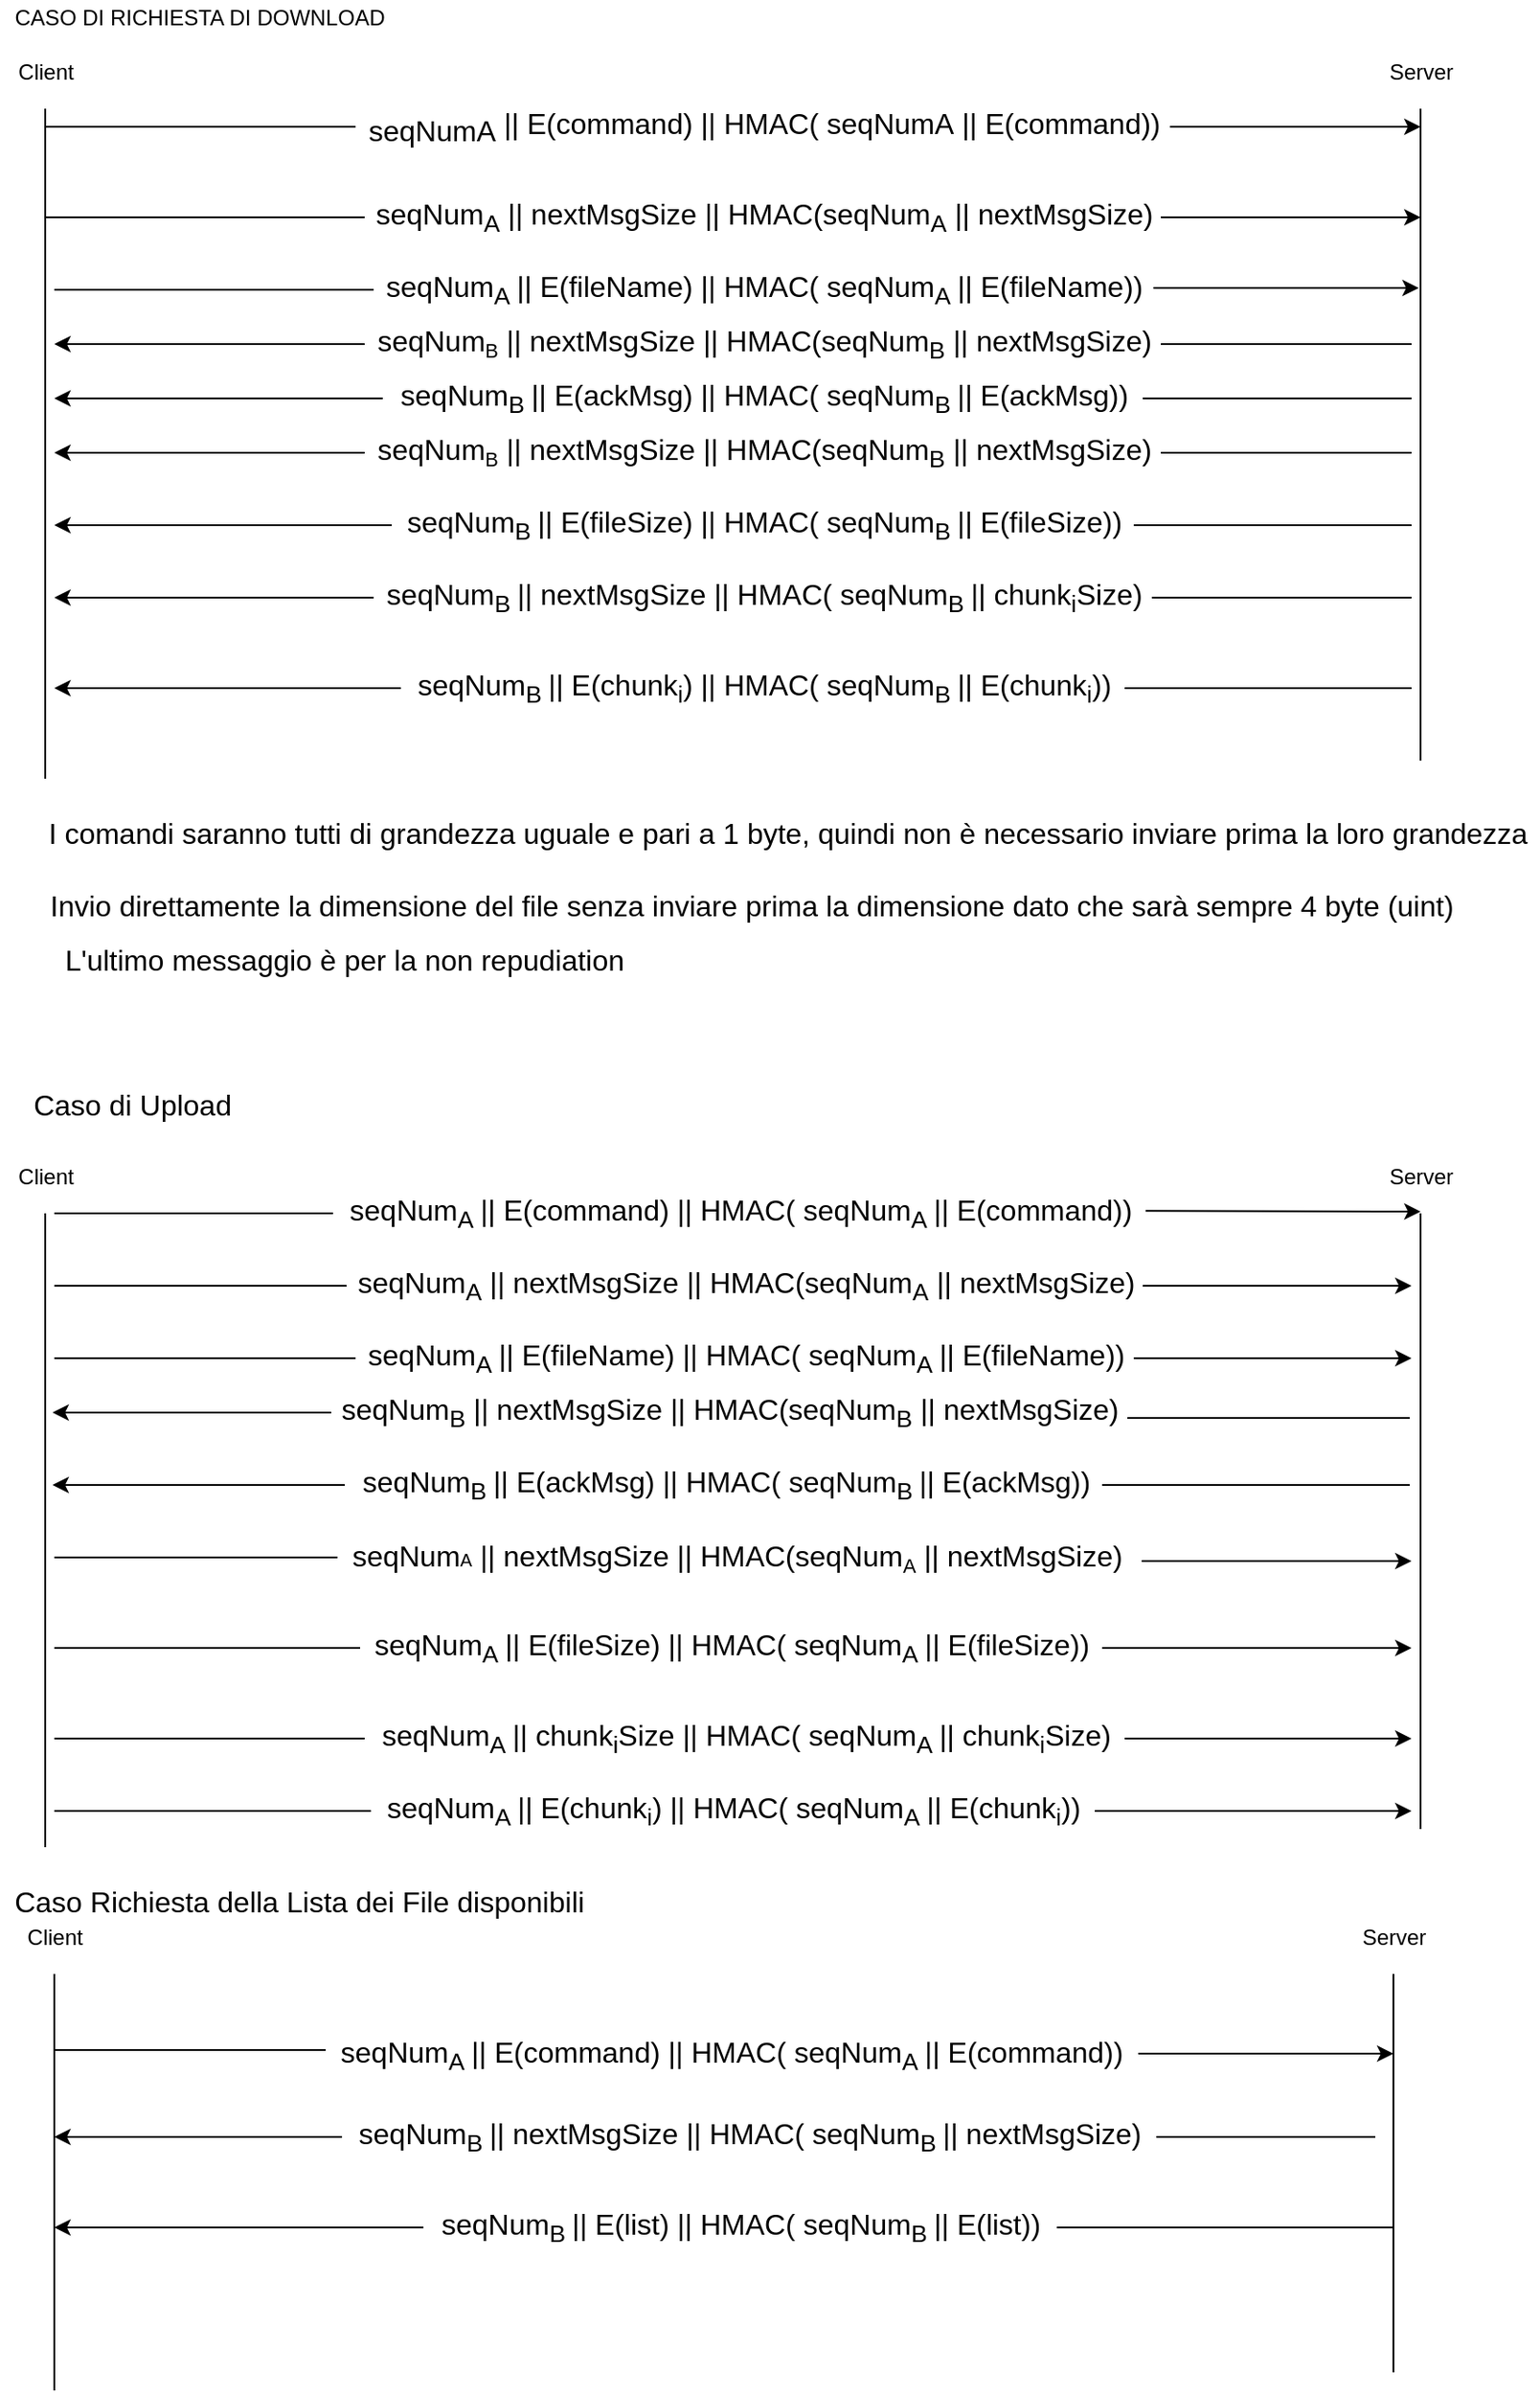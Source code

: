 <mxfile version="13.6.2" type="device"><diagram id="Vwb2-a78UGoPll3EQ6Tj" name="Page-1"><mxGraphModel dx="1106" dy="754" grid="1" gridSize="10" guides="1" tooltips="1" connect="1" arrows="1" fold="1" page="1" pageScale="1" pageWidth="827" pageHeight="1169" math="0" shadow="0"><root><mxCell id="0"/><mxCell id="1" parent="0"/><mxCell id="bOjy5GTZy2bxLIjs2Rds-1" value="" style="endArrow=none;html=1;" parent="1" edge="1"><mxGeometry width="50" height="50" relative="1" as="geometry"><mxPoint x="55" y="460" as="sourcePoint"/><mxPoint x="55" y="90" as="targetPoint"/></mxGeometry></mxCell><mxCell id="bOjy5GTZy2bxLIjs2Rds-2" value="" style="endArrow=none;html=1;" parent="1" edge="1"><mxGeometry width="50" height="50" relative="1" as="geometry"><mxPoint x="815" y="450" as="sourcePoint"/><mxPoint x="815" y="90" as="targetPoint"/></mxGeometry></mxCell><mxCell id="bOjy5GTZy2bxLIjs2Rds-3" value="Client" style="text;html=1;align=center;verticalAlign=middle;resizable=0;points=[];autosize=1;" parent="1" vertex="1"><mxGeometry x="30" y="60" width="50" height="20" as="geometry"/></mxCell><mxCell id="bOjy5GTZy2bxLIjs2Rds-4" value="Server" style="text;html=1;align=center;verticalAlign=middle;resizable=0;points=[];autosize=1;" parent="1" vertex="1"><mxGeometry x="790" y="60" width="50" height="20" as="geometry"/></mxCell><mxCell id="bOjy5GTZy2bxLIjs2Rds-5" value="" style="endArrow=classic;html=1;" parent="1" source="bOjy5GTZy2bxLIjs2Rds-6" edge="1"><mxGeometry width="50" height="50" relative="1" as="geometry"><mxPoint x="55" y="150" as="sourcePoint"/><mxPoint x="815" y="100" as="targetPoint"/></mxGeometry></mxCell><mxCell id="bOjy5GTZy2bxLIjs2Rds-7" value="I comandi saranno tutti di grandezza uguale e pari a 1 byte, quindi non è necessario inviare prima la loro grandezza" style="text;html=1;align=center;verticalAlign=middle;resizable=0;points=[];autosize=1;fontSize=16;" parent="1" vertex="1"><mxGeometry x="50" y="480" width="830" height="20" as="geometry"/></mxCell><mxCell id="bOjy5GTZy2bxLIjs2Rds-10" value="CASO DI RICHIESTA DI DOWNLOAD" style="text;html=1;align=center;verticalAlign=middle;resizable=0;points=[];autosize=1;" parent="1" vertex="1"><mxGeometry x="30" y="30" width="220" height="20" as="geometry"/></mxCell><mxCell id="bOjy5GTZy2bxLIjs2Rds-14" value="" style="endArrow=classic;html=1;" parent="1" source="XQBQ6-OrUa02S3EuK8sc-4" edge="1"><mxGeometry width="50" height="50" relative="1" as="geometry"><mxPoint x="810" y="280" as="sourcePoint"/><mxPoint x="60" y="320" as="targetPoint"/></mxGeometry></mxCell><mxCell id="bOjy5GTZy2bxLIjs2Rds-16" value="Invio direttamente la dimensione del file senza inviare prima la dimensione dato che sarà sempre 4 byte (uint)" style="text;html=1;align=center;verticalAlign=middle;resizable=0;points=[];autosize=1;fontSize=16;" parent="1" vertex="1"><mxGeometry x="50" y="520" width="790" height="20" as="geometry"/></mxCell><mxCell id="bOjy5GTZy2bxLIjs2Rds-17" value="" style="endArrow=none;html=1;endFill=0;startArrow=none;startFill=0;" parent="1" source="XQBQ6-OrUa02S3EuK8sc-6" edge="1"><mxGeometry width="50" height="50" relative="1" as="geometry"><mxPoint x="60" y="350" as="sourcePoint"/><mxPoint x="810" y="360" as="targetPoint"/></mxGeometry></mxCell><mxCell id="bOjy5GTZy2bxLIjs2Rds-20" value="" style="endArrow=classic;html=1;" parent="1" source="XQBQ6-OrUa02S3EuK8sc-9" edge="1"><mxGeometry width="50" height="50" relative="1" as="geometry"><mxPoint x="810" y="410" as="sourcePoint"/><mxPoint x="60" y="410" as="targetPoint"/></mxGeometry></mxCell><mxCell id="bOjy5GTZy2bxLIjs2Rds-24" value="L'ultimo messaggio è per la non repudiation" style="text;html=1;align=center;verticalAlign=middle;resizable=0;points=[];autosize=1;fontSize=16;" parent="1" vertex="1"><mxGeometry x="60" y="550" width="320" height="20" as="geometry"/></mxCell><mxCell id="bOjy5GTZy2bxLIjs2Rds-26" value="Caso di Upload&amp;nbsp;" style="text;html=1;align=center;verticalAlign=middle;resizable=0;points=[];autosize=1;fontSize=16;" parent="1" vertex="1"><mxGeometry x="40" y="630" width="130" height="20" as="geometry"/></mxCell><mxCell id="bOjy5GTZy2bxLIjs2Rds-27" value="" style="endArrow=none;html=1;" parent="1" edge="1"><mxGeometry width="50" height="50" relative="1" as="geometry"><mxPoint x="55" y="1050" as="sourcePoint"/><mxPoint x="55" y="700" as="targetPoint"/></mxGeometry></mxCell><mxCell id="bOjy5GTZy2bxLIjs2Rds-28" value="" style="endArrow=none;html=1;" parent="1" edge="1"><mxGeometry width="50" height="50" relative="1" as="geometry"><mxPoint x="815" y="1040" as="sourcePoint"/><mxPoint x="815" y="700" as="targetPoint"/></mxGeometry></mxCell><mxCell id="bOjy5GTZy2bxLIjs2Rds-29" value="Client" style="text;html=1;align=center;verticalAlign=middle;resizable=0;points=[];autosize=1;" parent="1" vertex="1"><mxGeometry x="30" y="670" width="50" height="20" as="geometry"/></mxCell><mxCell id="bOjy5GTZy2bxLIjs2Rds-30" value="Server" style="text;html=1;align=center;verticalAlign=middle;resizable=0;points=[];autosize=1;" parent="1" vertex="1"><mxGeometry x="790" y="670" width="50" height="20" as="geometry"/></mxCell><mxCell id="bOjy5GTZy2bxLIjs2Rds-31" value="" style="endArrow=classic;html=1;exitX=0.998;exitY=0.433;exitDx=0;exitDy=0;exitPerimeter=0;" parent="1" source="XQBQ6-OrUa02S3EuK8sc-11" edge="1"><mxGeometry width="50" height="50" relative="1" as="geometry"><mxPoint x="55" y="720" as="sourcePoint"/><mxPoint x="815" y="699" as="targetPoint"/></mxGeometry></mxCell><mxCell id="bOjy5GTZy2bxLIjs2Rds-33" value="" style="endArrow=classic;html=1;" parent="1" source="XQBQ6-OrUa02S3EuK8sc-13" edge="1"><mxGeometry width="50" height="50" relative="1" as="geometry"><mxPoint x="60" y="710" as="sourcePoint"/><mxPoint x="810" y="780" as="targetPoint"/></mxGeometry></mxCell><mxCell id="bOjy5GTZy2bxLIjs2Rds-37" value="" style="endArrow=classic;html=1;endFill=1;startArrow=none;startFill=0;" parent="1" source="XQBQ6-OrUa02S3EuK8sc-17" edge="1"><mxGeometry width="50" height="50" relative="1" as="geometry"><mxPoint x="60" y="920" as="sourcePoint"/><mxPoint x="810" y="990" as="targetPoint"/></mxGeometry></mxCell><mxCell id="bOjy5GTZy2bxLIjs2Rds-41" value="" style="endArrow=classic;html=1;fontSize=16;" parent="1" source="XQBQ6-OrUa02S3EuK8sc-19" edge="1"><mxGeometry width="50" height="50" relative="1" as="geometry"><mxPoint x="50" y="970" as="sourcePoint"/><mxPoint x="810" y="1030" as="targetPoint"/></mxGeometry></mxCell><mxCell id="bOjy5GTZy2bxLIjs2Rds-42" value="" style="endArrow=classic;html=1;fontSize=16;" parent="1" source="XQBQ6-OrUa02S3EuK8sc-15" edge="1"><mxGeometry width="50" height="50" relative="1" as="geometry"><mxPoint x="60" y="860" as="sourcePoint"/><mxPoint x="810" y="940" as="targetPoint"/></mxGeometry></mxCell><mxCell id="bOjy5GTZy2bxLIjs2Rds-43" value="Caso Richiesta della Lista dei File disponibili" style="text;html=1;align=center;verticalAlign=middle;resizable=0;points=[];autosize=1;fontSize=16;" parent="1" vertex="1"><mxGeometry x="30" y="1070" width="330" height="20" as="geometry"/></mxCell><mxCell id="bOjy5GTZy2bxLIjs2Rds-44" value="" style="endArrow=none;html=1;fontSize=16;" parent="1" edge="1"><mxGeometry width="50" height="50" relative="1" as="geometry"><mxPoint x="60" y="1350" as="sourcePoint"/><mxPoint x="60" y="1120" as="targetPoint"/></mxGeometry></mxCell><mxCell id="bOjy5GTZy2bxLIjs2Rds-45" value="" style="endArrow=none;html=1;fontSize=16;" parent="1" edge="1"><mxGeometry width="50" height="50" relative="1" as="geometry"><mxPoint x="800" y="1340" as="sourcePoint"/><mxPoint x="800" y="1120" as="targetPoint"/></mxGeometry></mxCell><mxCell id="bOjy5GTZy2bxLIjs2Rds-48" value="" style="endArrow=classic;html=1;fontSize=16;exitX=1;exitY=0.45;exitDx=0;exitDy=0;exitPerimeter=0;" parent="1" source="XQBQ6-OrUa02S3EuK8sc-21" edge="1"><mxGeometry width="50" height="50" relative="1" as="geometry"><mxPoint x="60" y="1160" as="sourcePoint"/><mxPoint x="800" y="1164" as="targetPoint"/></mxGeometry></mxCell><mxCell id="bOjy5GTZy2bxLIjs2Rds-51" value="" style="endArrow=classic;html=1;fontSize=16;" parent="1" source="XQBQ6-OrUa02S3EuK8sc-23" edge="1"><mxGeometry width="50" height="50" relative="1" as="geometry"><mxPoint x="790" y="1210" as="sourcePoint"/><mxPoint x="60" y="1210" as="targetPoint"/></mxGeometry></mxCell><mxCell id="bOjy5GTZy2bxLIjs2Rds-52" value="" style="endArrow=classic;html=1;fontSize=16;" parent="1" source="XQBQ6-OrUa02S3EuK8sc-25" edge="1"><mxGeometry width="50" height="50" relative="1" as="geometry"><mxPoint x="800" y="1260" as="sourcePoint"/><mxPoint x="60" y="1260" as="targetPoint"/></mxGeometry></mxCell><mxCell id="bOjy5GTZy2bxLIjs2Rds-6" value="&lt;font style=&quot;font-size: 16px&quot;&gt;&lt;sub&gt;&lt;font style=&quot;font-size: 16px&quot;&gt;seqNum&lt;/font&gt;&lt;font style=&quot;font-size: 16px&quot;&gt;A&lt;/font&gt;&lt;font style=&quot;font-size: 16px&quot;&gt;&amp;nbsp;&lt;/font&gt;&lt;/sub&gt;&lt;font style=&quot;font-size: 16px&quot;&gt;|| E(command) ||&amp;nbsp;&lt;/font&gt;&lt;font style=&quot;font-size: 16px&quot;&gt;&lt;font style=&quot;font-size: 16px&quot;&gt;HMAC(&amp;nbsp;&lt;/font&gt;&lt;span style=&quot;font-size: medium&quot;&gt;seqNum&lt;/span&gt;&lt;font style=&quot;font-size: 16px&quot;&gt;A&lt;/font&gt;&lt;sub style=&quot;font-size: 16px&quot;&gt;&amp;nbsp;&lt;/sub&gt;&lt;font style=&quot;font-size: 16px&quot;&gt;|| E(command))&lt;/font&gt;&lt;/font&gt;&lt;/font&gt;" style="text;html=1;align=center;verticalAlign=middle;resizable=0;points=[];autosize=1;" parent="1" vertex="1"><mxGeometry x="226.5" y="90" width="450" height="20" as="geometry"/></mxCell><mxCell id="XQBQ6-OrUa02S3EuK8sc-3" value="" style="endArrow=none;html=1;endFill=0;" parent="1" target="bOjy5GTZy2bxLIjs2Rds-6" edge="1"><mxGeometry width="50" height="50" relative="1" as="geometry"><mxPoint x="55" y="100" as="sourcePoint"/><mxPoint x="815" y="150" as="targetPoint"/></mxGeometry></mxCell><mxCell id="XQBQ6-OrUa02S3EuK8sc-4" value="&lt;font style=&quot;font-size: 16px&quot;&gt;seqNum&lt;sub&gt;B&amp;nbsp;&lt;/sub&gt;|| E(fileSize) ||&amp;nbsp;HMAC(&amp;nbsp;seqNum&lt;sub&gt;B&amp;nbsp;&lt;/sub&gt;|| E(fileSize))&lt;/font&gt;" style="text;html=1;align=center;verticalAlign=middle;resizable=0;points=[];autosize=1;" parent="1" vertex="1"><mxGeometry x="246.5" y="310" width="410" height="20" as="geometry"/></mxCell><mxCell id="XQBQ6-OrUa02S3EuK8sc-5" value="" style="endArrow=none;html=1;endFill=0;" parent="1" target="XQBQ6-OrUa02S3EuK8sc-4" edge="1"><mxGeometry width="50" height="50" relative="1" as="geometry"><mxPoint x="810" y="320" as="sourcePoint"/><mxPoint x="60" y="280" as="targetPoint"/></mxGeometry></mxCell><mxCell id="XQBQ6-OrUa02S3EuK8sc-6" value="&lt;font style=&quot;font-size: 16px&quot;&gt;&lt;span style=&quot;font-size: medium&quot;&gt;seqNum&lt;sub&gt;B&lt;/sub&gt;&lt;/span&gt;&lt;sub&gt;&amp;nbsp;&lt;/sub&gt;|| nextMsgSize&amp;nbsp;||&amp;nbsp;HMAC(&amp;nbsp;&lt;span style=&quot;font-size: medium&quot;&gt;seqNum&lt;sub&gt;B&lt;/sub&gt;&lt;/span&gt;&lt;sub&gt;&amp;nbsp;&lt;/sub&gt;||&amp;nbsp;chunk&lt;sub&gt;i&lt;/sub&gt;Size)&lt;/font&gt;" style="text;html=1;align=center;verticalAlign=middle;resizable=0;points=[];autosize=1;" parent="1" vertex="1"><mxGeometry x="236.5" y="350" width="430" height="20" as="geometry"/></mxCell><mxCell id="XQBQ6-OrUa02S3EuK8sc-7" value="" style="endArrow=none;html=1;endFill=0;startArrow=classic;startFill=1;" parent="1" target="XQBQ6-OrUa02S3EuK8sc-6" edge="1"><mxGeometry width="50" height="50" relative="1" as="geometry"><mxPoint x="60" y="360" as="sourcePoint"/><mxPoint x="810" y="350" as="targetPoint"/></mxGeometry></mxCell><mxCell id="XQBQ6-OrUa02S3EuK8sc-9" value="&lt;font style=&quot;font-size: 16px&quot;&gt;seqNum&lt;sub&gt;B&amp;nbsp;&lt;/sub&gt;|| E(chunk&lt;sub&gt;i&lt;/sub&gt;)&amp;nbsp;||&amp;nbsp;HMAC(&amp;nbsp;seqNum&lt;sub&gt;B&amp;nbsp;&lt;/sub&gt;|| E(chunk&lt;sub&gt;i&lt;/sub&gt;))&lt;/font&gt;" style="text;html=1;align=center;verticalAlign=middle;resizable=0;points=[];autosize=1;" parent="1" vertex="1"><mxGeometry x="251.5" y="400" width="400" height="20" as="geometry"/></mxCell><mxCell id="XQBQ6-OrUa02S3EuK8sc-10" value="" style="endArrow=none;html=1;endFill=0;" parent="1" target="XQBQ6-OrUa02S3EuK8sc-9" edge="1"><mxGeometry width="50" height="50" relative="1" as="geometry"><mxPoint x="810" y="410" as="sourcePoint"/><mxPoint x="50" y="410" as="targetPoint"/></mxGeometry></mxCell><mxCell id="XQBQ6-OrUa02S3EuK8sc-11" value="&lt;font style=&quot;font-size: 16px&quot;&gt;seqNum&lt;span style=&quot;font-size: 16px&quot;&gt;&lt;sub&gt;A&lt;/sub&gt;&lt;/span&gt;&lt;sub&gt;&amp;nbsp;&lt;/sub&gt;|| E(command) ||&amp;nbsp;HMAC(&amp;nbsp;seqNum&lt;sub&gt;A&lt;/sub&gt;&lt;sub&gt;&amp;nbsp;&lt;/sub&gt;|| E(command))&lt;/font&gt;" style="text;html=1;align=center;verticalAlign=middle;resizable=0;points=[];autosize=1;" parent="1" vertex="1"><mxGeometry x="214" y="690" width="450" height="20" as="geometry"/></mxCell><mxCell id="XQBQ6-OrUa02S3EuK8sc-12" value="" style="endArrow=none;html=1;endFill=0;" parent="1" target="XQBQ6-OrUa02S3EuK8sc-11" edge="1"><mxGeometry width="50" height="50" relative="1" as="geometry"><mxPoint x="60" y="700" as="sourcePoint"/><mxPoint x="214" y="710" as="targetPoint"/></mxGeometry></mxCell><mxCell id="XQBQ6-OrUa02S3EuK8sc-13" value="&lt;font style=&quot;font-size: 16px&quot;&gt;&lt;span style=&quot;font-size: medium&quot;&gt;seqNum&lt;sub&gt;A&lt;/sub&gt;&lt;/span&gt;&lt;sub&gt;&amp;nbsp;&lt;/sub&gt;|| E(fileName) ||&amp;nbsp;HMAC(&amp;nbsp;&lt;span style=&quot;font-size: medium&quot;&gt;seqNum&lt;sub&gt;A&lt;/sub&gt;&lt;/span&gt;&lt;sub&gt;&amp;nbsp;&lt;/sub&gt;|| E(fileName))&lt;/font&gt;" style="text;html=1;align=center;verticalAlign=middle;resizable=0;points=[];autosize=1;" parent="1" vertex="1"><mxGeometry x="226.5" y="770" width="430" height="20" as="geometry"/></mxCell><mxCell id="XQBQ6-OrUa02S3EuK8sc-14" value="" style="endArrow=none;html=1;endFill=0;" parent="1" target="XQBQ6-OrUa02S3EuK8sc-13" edge="1"><mxGeometry width="50" height="50" relative="1" as="geometry"><mxPoint x="60" y="780" as="sourcePoint"/><mxPoint x="810" y="710" as="targetPoint"/></mxGeometry></mxCell><mxCell id="XQBQ6-OrUa02S3EuK8sc-15" value="&lt;font style=&quot;font-size: 16px&quot;&gt;seqNum&lt;sub&gt;A&lt;/sub&gt;&lt;sub&gt;&amp;nbsp;&lt;/sub&gt;|| E(fileSize) ||&amp;nbsp;HMAC(&amp;nbsp;seqNum&lt;sub&gt;A&lt;/sub&gt;&lt;sub&gt;&amp;nbsp;&lt;/sub&gt;|| E(fileSize))&lt;/font&gt;" style="text;html=1;align=center;verticalAlign=middle;resizable=0;points=[];autosize=1;" parent="1" vertex="1"><mxGeometry x="229" y="930" width="410" height="20" as="geometry"/></mxCell><mxCell id="XQBQ6-OrUa02S3EuK8sc-16" value="" style="endArrow=none;html=1;fontSize=16;endFill=0;" parent="1" target="XQBQ6-OrUa02S3EuK8sc-15" edge="1"><mxGeometry width="50" height="50" relative="1" as="geometry"><mxPoint x="60" y="940" as="sourcePoint"/><mxPoint x="810" y="860" as="targetPoint"/></mxGeometry></mxCell><mxCell id="XQBQ6-OrUa02S3EuK8sc-17" value="&lt;font style=&quot;font-size: 16px&quot;&gt;&lt;span style=&quot;font-size: medium&quot;&gt;seqNum&lt;/span&gt;&lt;sub&gt;A&lt;/sub&gt;&lt;sub&gt;&amp;nbsp;&lt;/sub&gt;|| chunk&lt;sub&gt;i&lt;/sub&gt;Size ||&amp;nbsp;HMAC(&amp;nbsp;&lt;span style=&quot;font-size: medium&quot;&gt;seqNum&lt;/span&gt;&lt;sub&gt;A&lt;/sub&gt;&lt;sub&gt;&amp;nbsp;&lt;/sub&gt;||&amp;nbsp;chunk&lt;sub&gt;i&lt;/sub&gt;Size)&lt;/font&gt;" style="text;html=1;align=center;verticalAlign=middle;resizable=0;points=[];autosize=1;" parent="1" vertex="1"><mxGeometry x="231.5" y="980" width="420" height="20" as="geometry"/></mxCell><mxCell id="XQBQ6-OrUa02S3EuK8sc-18" value="" style="endArrow=none;html=1;endFill=0;startArrow=none;startFill=0;" parent="1" target="XQBQ6-OrUa02S3EuK8sc-17" edge="1"><mxGeometry width="50" height="50" relative="1" as="geometry"><mxPoint x="60" y="990" as="sourcePoint"/><mxPoint x="810" y="920" as="targetPoint"/></mxGeometry></mxCell><mxCell id="XQBQ6-OrUa02S3EuK8sc-19" value="&lt;font style=&quot;font-size: 16px&quot;&gt;seqNum&lt;sub&gt;A&lt;/sub&gt;&lt;sub&gt;&amp;nbsp;&lt;/sub&gt;|| E(chunk&lt;sub&gt;i&lt;/sub&gt;)&amp;nbsp;||&amp;nbsp;HMAC(&amp;nbsp;seqNum&lt;sub&gt;A&lt;/sub&gt;&lt;sub&gt;&amp;nbsp;&lt;/sub&gt;|| E(chunk&lt;sub&gt;i&lt;/sub&gt;))&lt;/font&gt;" style="text;html=1;align=center;verticalAlign=middle;resizable=0;points=[];autosize=1;" parent="1" vertex="1"><mxGeometry x="235" y="1020" width="400" height="20" as="geometry"/></mxCell><mxCell id="XQBQ6-OrUa02S3EuK8sc-20" value="" style="endArrow=none;html=1;fontSize=16;endFill=0;" parent="1" target="XQBQ6-OrUa02S3EuK8sc-19" edge="1"><mxGeometry width="50" height="50" relative="1" as="geometry"><mxPoint x="60" y="1030" as="sourcePoint"/><mxPoint x="810" y="970" as="targetPoint"/></mxGeometry></mxCell><mxCell id="XQBQ6-OrUa02S3EuK8sc-21" value="&lt;font style=&quot;font-size: 16px&quot;&gt;seqNum&lt;span style=&quot;font-size: 16px&quot;&gt;&lt;sub&gt;A&lt;/sub&gt;&lt;/span&gt;&lt;sub&gt;&amp;nbsp;&lt;/sub&gt;|| E(command) ||&amp;nbsp;HMAC(&amp;nbsp;seqNum&lt;sub&gt;A&lt;/sub&gt;&lt;sub&gt;&amp;nbsp;&lt;/sub&gt;|| E(command))&lt;/font&gt;" style="text;html=1;align=center;verticalAlign=middle;resizable=0;points=[];autosize=1;" parent="1" vertex="1"><mxGeometry x="209" y="1155" width="450" height="20" as="geometry"/></mxCell><mxCell id="XQBQ6-OrUa02S3EuK8sc-22" value="" style="endArrow=none;html=1;fontSize=16;endFill=0;" parent="1" edge="1"><mxGeometry width="50" height="50" relative="1" as="geometry"><mxPoint x="60" y="1162" as="sourcePoint"/><mxPoint x="210" y="1162" as="targetPoint"/></mxGeometry></mxCell><mxCell id="XQBQ6-OrUa02S3EuK8sc-23" value="&lt;font style=&quot;font-size: 16px&quot;&gt;seqNum&lt;sub&gt;B&amp;nbsp;&lt;/sub&gt;|| nextMsgSize ||&amp;nbsp;HMAC(&amp;nbsp;seqNum&lt;sub&gt;B&amp;nbsp;&lt;/sub&gt;|| nextMsgSize)&lt;/font&gt;" style="text;html=1;align=center;verticalAlign=middle;resizable=0;points=[];autosize=1;" parent="1" vertex="1"><mxGeometry x="219" y="1200" width="450" height="20" as="geometry"/></mxCell><mxCell id="XQBQ6-OrUa02S3EuK8sc-24" value="" style="endArrow=none;html=1;fontSize=16;endFill=0;" parent="1" target="XQBQ6-OrUa02S3EuK8sc-23" edge="1"><mxGeometry width="50" height="50" relative="1" as="geometry"><mxPoint x="790" y="1210" as="sourcePoint"/><mxPoint x="60" y="1210" as="targetPoint"/></mxGeometry></mxCell><mxCell id="XQBQ6-OrUa02S3EuK8sc-25" value="&lt;font style=&quot;font-size: 16px&quot;&gt;seqNum&lt;sub&gt;B&amp;nbsp;&lt;/sub&gt;|| E(list) ||&amp;nbsp;HMAC(&amp;nbsp;seqNum&lt;sub&gt;B&amp;nbsp;&lt;/sub&gt;|| E(list))&lt;/font&gt;" style="text;html=1;align=center;verticalAlign=middle;resizable=0;points=[];autosize=1;" parent="1" vertex="1"><mxGeometry x="264" y="1250" width="350" height="20" as="geometry"/></mxCell><mxCell id="XQBQ6-OrUa02S3EuK8sc-26" value="" style="endArrow=none;html=1;fontSize=16;strokeWidth=1;endFill=0;" parent="1" target="XQBQ6-OrUa02S3EuK8sc-25" edge="1"><mxGeometry width="50" height="50" relative="1" as="geometry"><mxPoint x="800" y="1260" as="sourcePoint"/><mxPoint x="60" y="1260" as="targetPoint"/></mxGeometry></mxCell><mxCell id="-BeE20WJSijM5-Gc5LVf-2" value="" style="endArrow=classic;html=1;" parent="1" source="-BeE20WJSijM5-Gc5LVf-1" edge="1"><mxGeometry width="50" height="50" relative="1" as="geometry"><mxPoint x="55" y="140" as="sourcePoint"/><mxPoint x="815" y="150" as="targetPoint"/></mxGeometry></mxCell><mxCell id="-BeE20WJSijM5-Gc5LVf-1" value="&lt;font style=&quot;font-size: 16px&quot;&gt;&lt;font style=&quot;font-size: 16px&quot;&gt;seqNum&lt;sub&gt;A&lt;/sub&gt;&amp;nbsp;|| nextMsgSize || HMAC(seqNum&lt;sub&gt;A&lt;/sub&gt;&amp;nbsp;|| nextMsgSize&lt;/font&gt;&lt;font style=&quot;font-size: 16px&quot;&gt;)&lt;/font&gt;&lt;/font&gt;" style="text;html=1;align=center;verticalAlign=middle;resizable=0;points=[];autosize=1;" parent="1" vertex="1"><mxGeometry x="231.5" y="140" width="440" height="20" as="geometry"/></mxCell><mxCell id="-BeE20WJSijM5-Gc5LVf-3" value="" style="endArrow=none;html=1;endFill=0;" parent="1" target="-BeE20WJSijM5-Gc5LVf-1" edge="1"><mxGeometry width="50" height="50" relative="1" as="geometry"><mxPoint x="55" y="150" as="sourcePoint"/><mxPoint x="815" y="140" as="targetPoint"/></mxGeometry></mxCell><mxCell id="-BeE20WJSijM5-Gc5LVf-5" value="" style="endArrow=classic;html=1;endFill=1;exitX=1.002;exitY=0.45;exitDx=0;exitDy=0;exitPerimeter=0;" parent="1" source="XQBQ6-OrUa02S3EuK8sc-1" edge="1"><mxGeometry width="50" height="50" relative="1" as="geometry"><mxPoint x="64" y="180" as="sourcePoint"/><mxPoint x="814" y="189" as="targetPoint"/></mxGeometry></mxCell><mxCell id="XQBQ6-OrUa02S3EuK8sc-1" value="&lt;font style=&quot;font-size: 16px&quot;&gt;&lt;span style=&quot;font-size: medium&quot;&gt;seqNum&lt;sub&gt;A&lt;/sub&gt;&lt;/span&gt;&lt;sub&gt;&amp;nbsp;&lt;/sub&gt;|| E(fileName) ||&amp;nbsp;HMAC(&amp;nbsp;&lt;span style=&quot;font-size: medium&quot;&gt;seqNum&lt;sub&gt;A&lt;/sub&gt;&lt;/span&gt;&lt;sub&gt;&amp;nbsp;&lt;/sub&gt;|| E(fileName))&lt;/font&gt;" style="text;html=1;align=center;verticalAlign=middle;resizable=0;points=[];autosize=1;" parent="1" vertex="1"><mxGeometry x="236.5" y="180" width="430" height="20" as="geometry"/></mxCell><mxCell id="-BeE20WJSijM5-Gc5LVf-6" value="" style="endArrow=none;html=1;" parent="1" target="XQBQ6-OrUa02S3EuK8sc-1" edge="1"><mxGeometry width="50" height="50" relative="1" as="geometry"><mxPoint x="60" y="190" as="sourcePoint"/><mxPoint x="814" y="180" as="targetPoint"/><Array as="points"><mxPoint x="150" y="190"/></Array></mxGeometry></mxCell><mxCell id="-BeE20WJSijM5-Gc5LVf-12" value="" style="endArrow=classic;html=1;" parent="1" source="-BeE20WJSijM5-Gc5LVf-11" edge="1"><mxGeometry width="50" height="50" relative="1" as="geometry"><mxPoint x="50" y="760" as="sourcePoint"/><mxPoint x="810" y="740" as="targetPoint"/></mxGeometry></mxCell><mxCell id="-BeE20WJSijM5-Gc5LVf-11" value="&lt;font style=&quot;font-size: 16px&quot;&gt;&lt;font style=&quot;font-size: 16px&quot;&gt;seqNum&lt;sub&gt;A&lt;/sub&gt;&amp;nbsp;|| nextMsgSize || HMAC(seqNum&lt;sub&gt;A&lt;/sub&gt;&amp;nbsp;|| nextMsgSize&lt;/font&gt;&lt;font style=&quot;font-size: 16px&quot;&gt;)&lt;/font&gt;&lt;/font&gt;" style="text;html=1;align=center;verticalAlign=middle;resizable=0;points=[];autosize=1;" parent="1" vertex="1"><mxGeometry x="221.5" y="730" width="440" height="20" as="geometry"/></mxCell><mxCell id="-BeE20WJSijM5-Gc5LVf-13" value="" style="endArrow=none;html=1;endFill=0;" parent="1" target="-BeE20WJSijM5-Gc5LVf-11" edge="1"><mxGeometry width="50" height="50" relative="1" as="geometry"><mxPoint x="60" y="740" as="sourcePoint"/><mxPoint x="810" y="760" as="targetPoint"/></mxGeometry></mxCell><mxCell id="-BeE20WJSijM5-Gc5LVf-21" value="" style="endArrow=classic;html=1;strokeWidth=1;" parent="1" source="-BeE20WJSijM5-Gc5LVf-20" edge="1"><mxGeometry width="50" height="50" relative="1" as="geometry"><mxPoint x="814" y="250" as="sourcePoint"/><mxPoint x="60" y="280" as="targetPoint"/></mxGeometry></mxCell><mxCell id="-BeE20WJSijM5-Gc5LVf-20" value="&lt;font&gt;&lt;font style=&quot;font-size: 16px&quot;&gt;seqNum&lt;/font&gt;&lt;font&gt;&lt;font size=&quot;2&quot;&gt;&lt;sub&gt;B&lt;/sub&gt;&lt;/font&gt;&lt;font size=&quot;3&quot;&gt;&amp;nbsp;|| nextMsgSize || HMAC(seqNum&lt;/font&gt;&lt;span style=&quot;font-size: 16px&quot;&gt;&lt;sub&gt;B&lt;/sub&gt;&lt;/span&gt;&lt;font size=&quot;3&quot;&gt;&amp;nbsp;|| nextMsgSize&lt;/font&gt;&lt;/font&gt;&lt;font style=&quot;font-size: 16px&quot;&gt;)&lt;/font&gt;&lt;/font&gt;" style="text;html=1;align=center;verticalAlign=middle;resizable=0;points=[];autosize=1;" parent="1" vertex="1"><mxGeometry x="231.5" y="270" width="440" height="20" as="geometry"/></mxCell><mxCell id="-BeE20WJSijM5-Gc5LVf-22" value="" style="endArrow=none;html=1;strokeWidth=1;endFill=0;" parent="1" target="-BeE20WJSijM5-Gc5LVf-20" edge="1"><mxGeometry width="50" height="50" relative="1" as="geometry"><mxPoint x="810" y="280" as="sourcePoint"/><mxPoint x="64" y="250" as="targetPoint"/></mxGeometry></mxCell><mxCell id="Y0WlELYjoJgJlOfaRBiu-4" value="" style="endArrow=classic;html=1;" parent="1" source="Y0WlELYjoJgJlOfaRBiu-3" edge="1"><mxGeometry width="50" height="50" relative="1" as="geometry"><mxPoint x="810" y="220" as="sourcePoint"/><mxPoint x="60" y="220" as="targetPoint"/></mxGeometry></mxCell><mxCell id="Y0WlELYjoJgJlOfaRBiu-3" value="&lt;font&gt;&lt;font style=&quot;font-size: 16px&quot;&gt;seqNum&lt;/font&gt;&lt;font&gt;&lt;font size=&quot;2&quot;&gt;&lt;sub&gt;B&lt;/sub&gt;&lt;/font&gt;&lt;font size=&quot;3&quot;&gt;&amp;nbsp;|| nextMsgSize || HMAC(seqNum&lt;/font&gt;&lt;span style=&quot;font-size: 16px&quot;&gt;&lt;sub&gt;B&lt;/sub&gt;&lt;/span&gt;&lt;font size=&quot;3&quot;&gt;&amp;nbsp;|| nextMsgSize&lt;/font&gt;&lt;/font&gt;&lt;font style=&quot;font-size: 16px&quot;&gt;)&lt;/font&gt;&lt;/font&gt;" style="text;html=1;align=center;verticalAlign=middle;resizable=0;points=[];autosize=1;" parent="1" vertex="1"><mxGeometry x="231.5" y="210" width="440" height="20" as="geometry"/></mxCell><mxCell id="Y0WlELYjoJgJlOfaRBiu-5" value="" style="endArrow=none;html=1;endFill=0;" parent="1" target="Y0WlELYjoJgJlOfaRBiu-3" edge="1"><mxGeometry width="50" height="50" relative="1" as="geometry"><mxPoint x="810" y="220" as="sourcePoint"/><mxPoint x="50" y="220" as="targetPoint"/></mxGeometry></mxCell><mxCell id="Y0WlELYjoJgJlOfaRBiu-6" value="" style="endArrow=classic;html=1;" parent="1" source="Y0WlELYjoJgJlOfaRBiu-2" edge="1"><mxGeometry width="50" height="50" relative="1" as="geometry"><mxPoint x="820" y="250" as="sourcePoint"/><mxPoint x="60" y="250" as="targetPoint"/></mxGeometry></mxCell><mxCell id="Y0WlELYjoJgJlOfaRBiu-2" value="&lt;font style=&quot;font-size: 16px&quot;&gt;seqNum&lt;sub&gt;B&amp;nbsp;&lt;/sub&gt;|| E(ackMsg) ||&amp;nbsp;HMAC(&amp;nbsp;seqNum&lt;sub&gt;B&amp;nbsp;&lt;/sub&gt;|| E(ackMsg))&lt;/font&gt;" style="text;html=1;align=center;verticalAlign=middle;resizable=0;points=[];autosize=1;" parent="1" vertex="1"><mxGeometry x="241.5" y="240" width="420" height="20" as="geometry"/></mxCell><mxCell id="Y0WlELYjoJgJlOfaRBiu-7" value="" style="endArrow=none;html=1;endFill=0;" parent="1" target="Y0WlELYjoJgJlOfaRBiu-2" edge="1"><mxGeometry width="50" height="50" relative="1" as="geometry"><mxPoint x="810" y="250" as="sourcePoint"/><mxPoint x="60" y="250" as="targetPoint"/></mxGeometry></mxCell><mxCell id="Y0WlELYjoJgJlOfaRBiu-10" value="&lt;font&gt;&lt;font style=&quot;font-size: 16px&quot;&gt;seqNum&lt;/font&gt;&lt;font size=&quot;1&quot;&gt;A&lt;/font&gt;&lt;font&gt;&lt;font size=&quot;3&quot;&gt;&amp;nbsp;|| nextMsgSize || HMAC(seqNum&lt;/font&gt;&lt;font size=&quot;2&quot;&gt;&lt;sub&gt;A&lt;/sub&gt;&lt;/font&gt;&lt;font size=&quot;3&quot;&gt;&amp;nbsp;|| nextMsgSize&lt;/font&gt;&lt;/font&gt;&lt;font style=&quot;font-size: 16px&quot;&gt;)&lt;/font&gt;&lt;/font&gt;" style="text;html=1;align=center;verticalAlign=middle;resizable=0;points=[];autosize=1;" parent="1" vertex="1"><mxGeometry x="216.5" y="880" width="440" height="20" as="geometry"/></mxCell><mxCell id="Y0WlELYjoJgJlOfaRBiu-11" value="" style="endArrow=none;html=1;fontSize=16;endFill=0;" parent="1" target="Y0WlELYjoJgJlOfaRBiu-10" edge="1"><mxGeometry width="50" height="50" relative="1" as="geometry"><mxPoint x="60" y="890" as="sourcePoint"/><mxPoint x="230" y="870" as="targetPoint"/></mxGeometry></mxCell><mxCell id="Y0WlELYjoJgJlOfaRBiu-12" value="" style="endArrow=classic;html=1;fontSize=16;exitX=1.01;exitY=0.6;exitDx=0;exitDy=0;exitPerimeter=0;" parent="1" source="Y0WlELYjoJgJlOfaRBiu-10" edge="1"><mxGeometry width="50" height="50" relative="1" as="geometry"><mxPoint x="640" y="870" as="sourcePoint"/><mxPoint x="810" y="892" as="targetPoint"/></mxGeometry></mxCell><mxCell id="Y0WlELYjoJgJlOfaRBiu-14" value="&lt;font style=&quot;font-size: 16px&quot;&gt;&lt;font style=&quot;font-size: 16px&quot;&gt;seqNum&lt;/font&gt;&lt;font style=&quot;font-size: 16px&quot;&gt;&lt;font style=&quot;font-size: 16px&quot;&gt;&lt;sub&gt;B&lt;/sub&gt;&lt;/font&gt;&lt;font style=&quot;font-size: 16px&quot;&gt;&amp;nbsp;|| nextMsgSize || HMAC(seqNum&lt;/font&gt;&lt;span style=&quot;font-size: 16px&quot;&gt;&lt;sub&gt;B&lt;/sub&gt;&lt;/span&gt;&lt;font style=&quot;font-size: 16px&quot;&gt;&amp;nbsp;|| nextMsgSize&lt;/font&gt;&lt;/font&gt;&lt;font style=&quot;font-size: 16px&quot;&gt;)&lt;/font&gt;&lt;/font&gt;" style="text;html=1;align=center;verticalAlign=middle;resizable=0;points=[];autosize=1;" parent="1" vertex="1"><mxGeometry x="213" y="800" width="440" height="20" as="geometry"/></mxCell><mxCell id="Y0WlELYjoJgJlOfaRBiu-15" value="&lt;font style=&quot;font-size: 16px&quot;&gt;seqNum&lt;sub&gt;B&amp;nbsp;&lt;/sub&gt;|| E(ackMsg) ||&amp;nbsp;HMAC(&amp;nbsp;seqNum&lt;sub&gt;B&amp;nbsp;&lt;/sub&gt;|| E(ackMsg))&lt;/font&gt;" style="text;html=1;align=center;verticalAlign=middle;resizable=0;points=[];autosize=1;" parent="1" vertex="1"><mxGeometry x="220.5" y="840" width="420" height="20" as="geometry"/></mxCell><mxCell id="Y0WlELYjoJgJlOfaRBiu-16" value="" style="endArrow=none;html=1;endFill=0;entryX=0;entryY=0.5;entryDx=0;entryDy=0;entryPerimeter=0;startArrow=classic;startFill=1;" parent="1" target="Y0WlELYjoJgJlOfaRBiu-14" edge="1"><mxGeometry width="50" height="50" relative="1" as="geometry"><mxPoint x="59" y="810" as="sourcePoint"/><mxPoint x="235.5" y="880" as="targetPoint"/><Array as="points"><mxPoint x="180" y="810"/></Array></mxGeometry></mxCell><mxCell id="Y0WlELYjoJgJlOfaRBiu-17" value="" style="endArrow=none;html=1;endFill=0;startArrow=classic;startFill=1;" parent="1" target="Y0WlELYjoJgJlOfaRBiu-15" edge="1"><mxGeometry width="50" height="50" relative="1" as="geometry"><mxPoint x="59" y="850" as="sourcePoint"/><mxPoint x="245.5" y="900" as="targetPoint"/><Array as="points"><mxPoint x="129" y="850"/></Array></mxGeometry></mxCell><mxCell id="Y0WlELYjoJgJlOfaRBiu-18" value="" style="endArrow=none;html=1;endFill=0;exitX=1;exitY=0.65;exitDx=0;exitDy=0;exitPerimeter=0;" parent="1" source="Y0WlELYjoJgJlOfaRBiu-14" edge="1"><mxGeometry width="50" height="50" relative="1" as="geometry"><mxPoint x="89" y="900" as="sourcePoint"/><mxPoint x="809" y="813" as="targetPoint"/></mxGeometry></mxCell><mxCell id="Y0WlELYjoJgJlOfaRBiu-19" value="" style="endArrow=none;html=1;endFill=0;" parent="1" edge="1"><mxGeometry width="50" height="50" relative="1" as="geometry"><mxPoint x="639" y="850" as="sourcePoint"/><mxPoint x="809" y="850" as="targetPoint"/></mxGeometry></mxCell><mxCell id="a_7o5F2WLFMzshjq57kL-2" value="Client" style="text;html=1;align=center;verticalAlign=middle;resizable=0;points=[];autosize=1;" vertex="1" parent="1"><mxGeometry x="35" y="1090" width="50" height="20" as="geometry"/></mxCell><mxCell id="a_7o5F2WLFMzshjq57kL-3" value="Server" style="text;html=1;align=center;verticalAlign=middle;resizable=0;points=[];autosize=1;" vertex="1" parent="1"><mxGeometry x="775" y="1090" width="50" height="20" as="geometry"/></mxCell></root></mxGraphModel></diagram></mxfile>